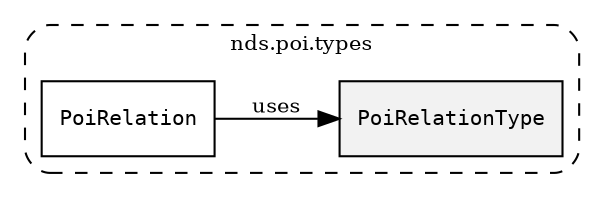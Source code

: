 /**
 * This dot file creates symbol collaboration diagram for PoiRelationType.
 */
digraph ZSERIO
{
    node [shape=box, fontsize=10];
    rankdir="LR";
    fontsize=10;
    tooltip="PoiRelationType collaboration diagram";

    subgraph "cluster_nds.poi.types"
    {
        style="dashed, rounded";
        label="nds.poi.types";
        tooltip="Package nds.poi.types";
        href="../../../content/packages/nds.poi.types.html#Package-nds-poi-types";
        target="_parent";

        "PoiRelationType" [style="filled", fillcolor="#0000000D", target="_parent", label=<<font face="monospace"><table align="center" border="0" cellspacing="0" cellpadding="0"><tr><td href="../../../content/packages/nds.poi.types.html#Enum-PoiRelationType" title="Enum defined in nds.poi.types">PoiRelationType</td></tr></table></font>>];
        "PoiRelation" [target="_parent", label=<<font face="monospace"><table align="center" border="0" cellspacing="0" cellpadding="0"><tr><td href="../../../content/packages/nds.poi.types.html#Structure-PoiRelation" title="Structure defined in nds.poi.types">PoiRelation</td></tr></table></font>>];
    }

    "PoiRelation" -> "PoiRelationType" [label="uses", fontsize=10];
}
